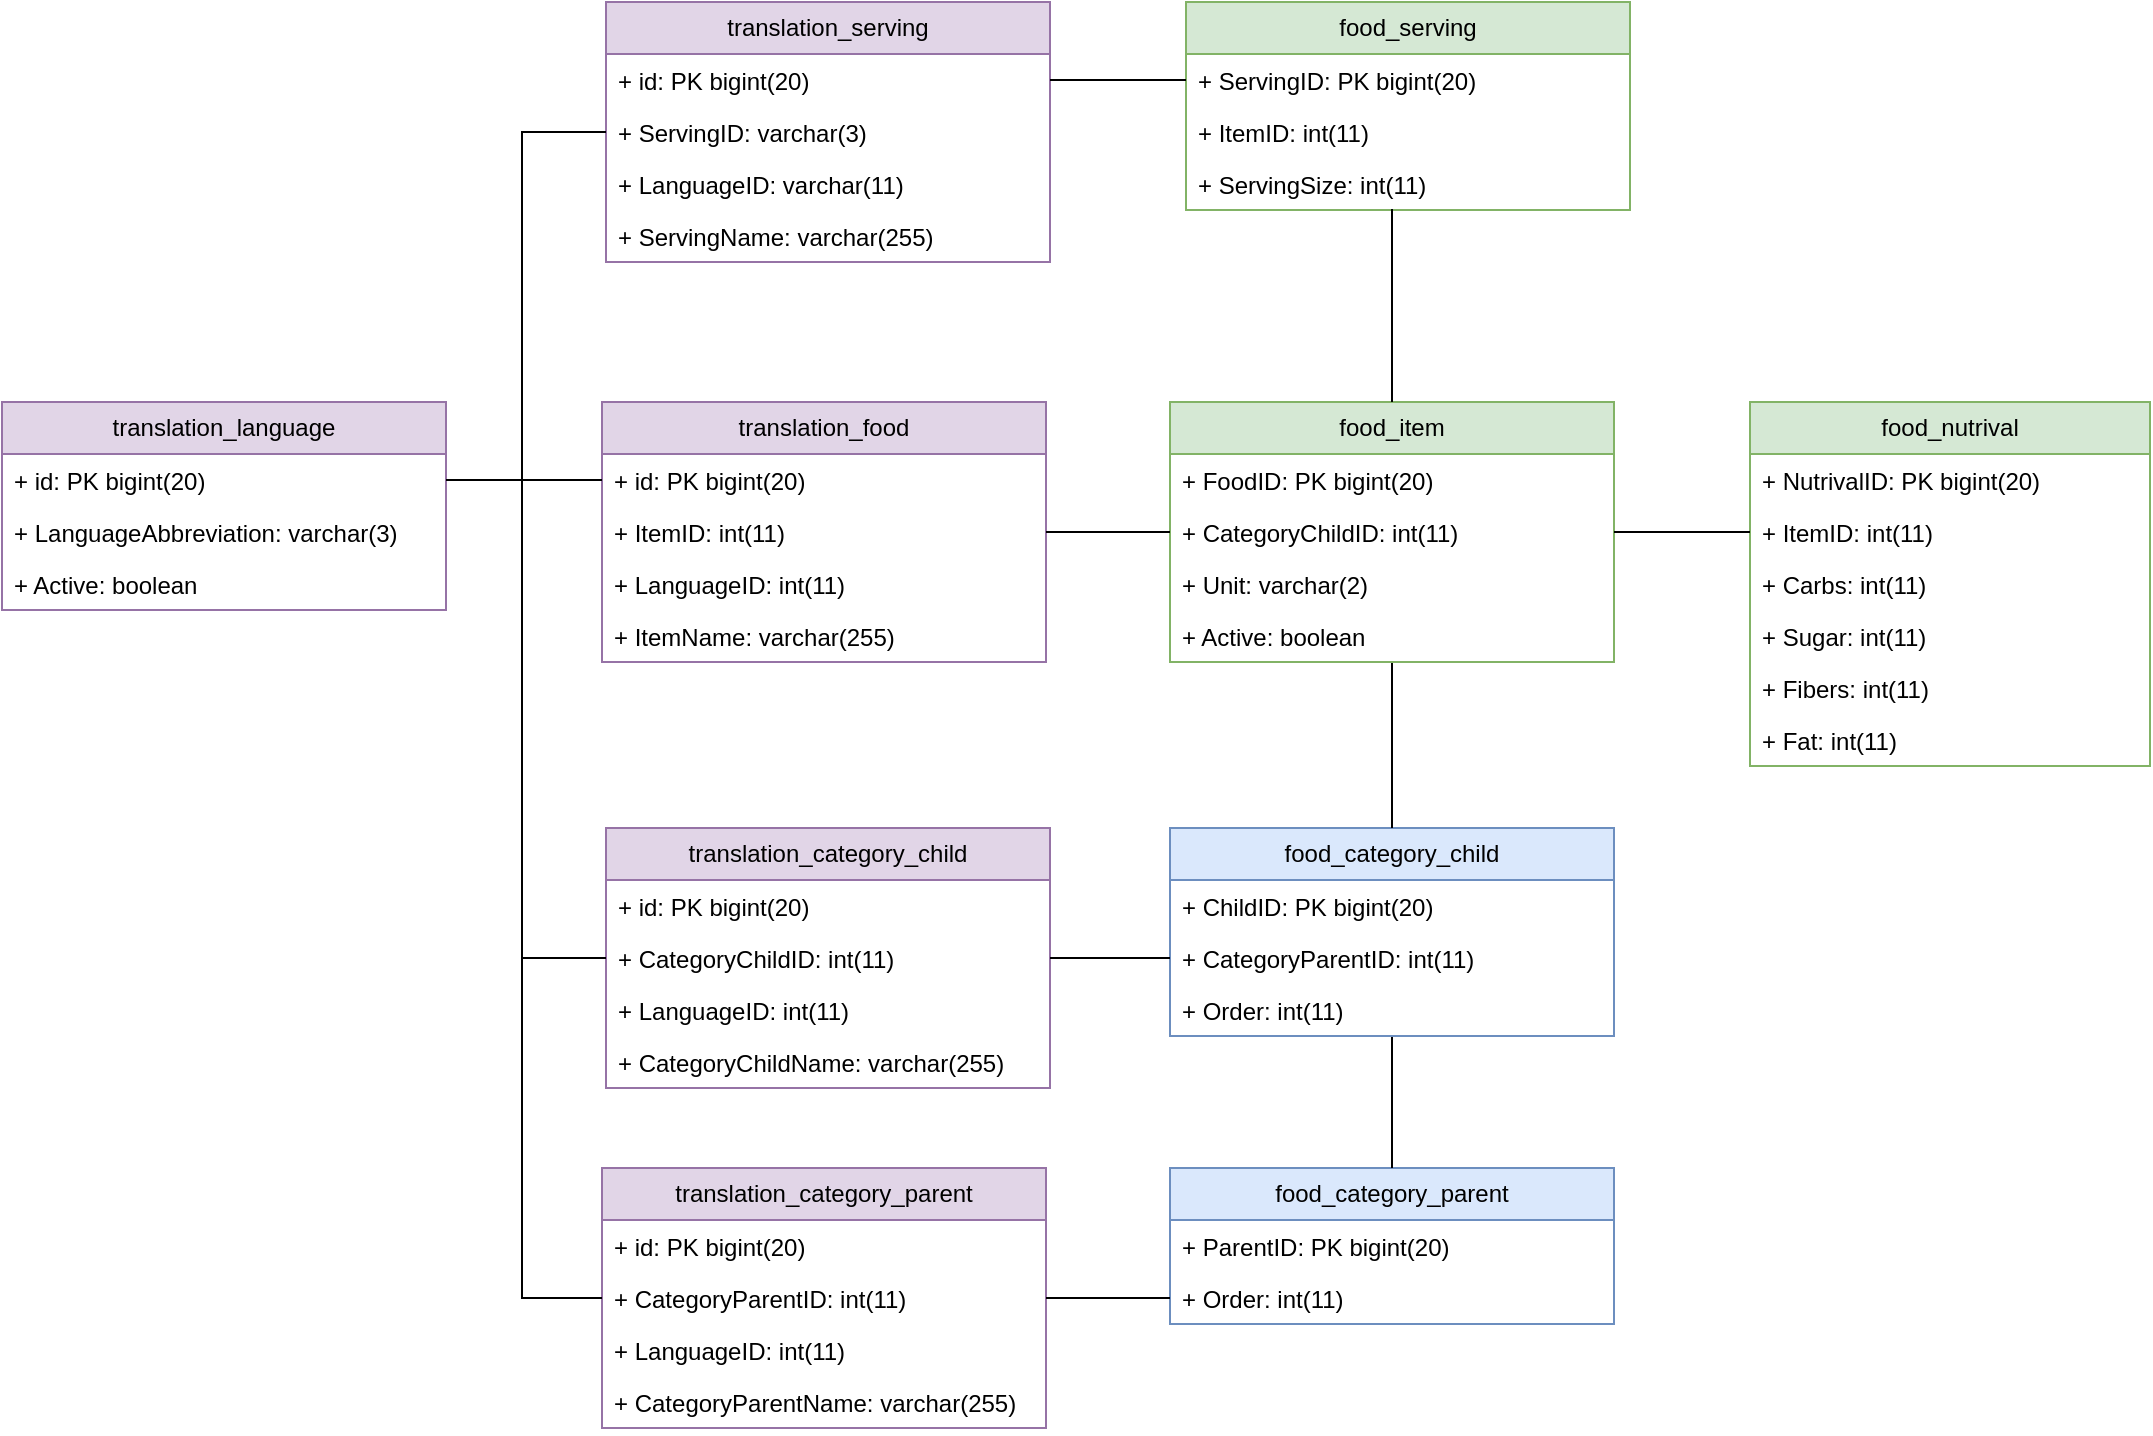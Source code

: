 <mxfile version="24.7.5">
  <diagram name="Seite-1" id="ydWubQW2dDIq5dxoWCUJ">
    <mxGraphModel dx="1114" dy="812" grid="1" gridSize="10" guides="1" tooltips="1" connect="1" arrows="1" fold="1" page="1" pageScale="1" pageWidth="1169" pageHeight="827" math="0" shadow="0">
      <root>
        <mxCell id="0" />
        <mxCell id="1" parent="0" />
        <mxCell id="YgQ5ptbPEw9sLz5xI5RD-92" value="food_category_parent" style="swimlane;fontStyle=0;childLayout=stackLayout;horizontal=1;startSize=26;fillColor=#dae8fc;horizontalStack=0;resizeParent=1;resizeParentMax=0;resizeLast=0;collapsible=1;marginBottom=0;whiteSpace=wrap;html=1;strokeColor=#6c8ebf;" parent="1" vertex="1">
          <mxGeometry x="614" y="773" width="222" height="78" as="geometry" />
        </mxCell>
        <mxCell id="YgQ5ptbPEw9sLz5xI5RD-93" value="+ ParentID: PK bigint(20)" style="text;strokeColor=none;fillColor=none;align=left;verticalAlign=top;spacingLeft=4;spacingRight=4;overflow=hidden;rotatable=0;points=[[0,0.5],[1,0.5]];portConstraint=eastwest;whiteSpace=wrap;html=1;" parent="YgQ5ptbPEw9sLz5xI5RD-92" vertex="1">
          <mxGeometry y="26" width="222" height="26" as="geometry" />
        </mxCell>
        <mxCell id="YgQ5ptbPEw9sLz5xI5RD-94" value="+ Order: int(11)" style="text;strokeColor=none;fillColor=none;align=left;verticalAlign=top;spacingLeft=4;spacingRight=4;overflow=hidden;rotatable=0;points=[[0,0.5],[1,0.5]];portConstraint=eastwest;whiteSpace=wrap;html=1;" parent="YgQ5ptbPEw9sLz5xI5RD-92" vertex="1">
          <mxGeometry y="52" width="222" height="26" as="geometry" />
        </mxCell>
        <mxCell id="YgQ5ptbPEw9sLz5xI5RD-226" style="edgeStyle=orthogonalEdgeStyle;rounded=0;orthogonalLoop=1;jettySize=auto;html=1;entryX=0.5;entryY=0;entryDx=0;entryDy=0;endArrow=none;endFill=0;" parent="1" source="YgQ5ptbPEw9sLz5xI5RD-96" target="YgQ5ptbPEw9sLz5xI5RD-92" edge="1">
          <mxGeometry relative="1" as="geometry" />
        </mxCell>
        <mxCell id="YgQ5ptbPEw9sLz5xI5RD-96" value="food_category_child" style="swimlane;fontStyle=0;childLayout=stackLayout;horizontal=1;startSize=26;fillColor=#dae8fc;horizontalStack=0;resizeParent=1;resizeParentMax=0;resizeLast=0;collapsible=1;marginBottom=0;whiteSpace=wrap;html=1;strokeColor=#6c8ebf;" parent="1" vertex="1">
          <mxGeometry x="614" y="603" width="222" height="104" as="geometry" />
        </mxCell>
        <mxCell id="YgQ5ptbPEw9sLz5xI5RD-97" value="+ ChildID: PK bigint(20)" style="text;strokeColor=none;fillColor=none;align=left;verticalAlign=top;spacingLeft=4;spacingRight=4;overflow=hidden;rotatable=0;points=[[0,0.5],[1,0.5]];portConstraint=eastwest;whiteSpace=wrap;html=1;" parent="YgQ5ptbPEw9sLz5xI5RD-96" vertex="1">
          <mxGeometry y="26" width="222" height="26" as="geometry" />
        </mxCell>
        <mxCell id="YgQ5ptbPEw9sLz5xI5RD-101" value="+ CategoryParentID: int(11)" style="text;strokeColor=none;fillColor=none;align=left;verticalAlign=top;spacingLeft=4;spacingRight=4;overflow=hidden;rotatable=0;points=[[0,0.5],[1,0.5]];portConstraint=eastwest;whiteSpace=wrap;html=1;" parent="YgQ5ptbPEw9sLz5xI5RD-96" vertex="1">
          <mxGeometry y="52" width="222" height="26" as="geometry" />
        </mxCell>
        <mxCell id="YgQ5ptbPEw9sLz5xI5RD-98" value="+ Order: int(11)" style="text;strokeColor=none;fillColor=none;align=left;verticalAlign=top;spacingLeft=4;spacingRight=4;overflow=hidden;rotatable=0;points=[[0,0.5],[1,0.5]];portConstraint=eastwest;whiteSpace=wrap;html=1;" parent="YgQ5ptbPEw9sLz5xI5RD-96" vertex="1">
          <mxGeometry y="78" width="222" height="26" as="geometry" />
        </mxCell>
        <mxCell id="YgQ5ptbPEw9sLz5xI5RD-225" style="edgeStyle=orthogonalEdgeStyle;rounded=0;orthogonalLoop=1;jettySize=auto;html=1;entryX=0.5;entryY=0;entryDx=0;entryDy=0;endArrow=none;endFill=0;" parent="1" source="YgQ5ptbPEw9sLz5xI5RD-105" target="YgQ5ptbPEw9sLz5xI5RD-96" edge="1">
          <mxGeometry relative="1" as="geometry" />
        </mxCell>
        <mxCell id="YgQ5ptbPEw9sLz5xI5RD-105" value="food_item" style="swimlane;fontStyle=0;childLayout=stackLayout;horizontal=1;startSize=26;fillColor=#d5e8d4;horizontalStack=0;resizeParent=1;resizeParentMax=0;resizeLast=0;collapsible=1;marginBottom=0;whiteSpace=wrap;html=1;strokeColor=#82b366;" parent="1" vertex="1">
          <mxGeometry x="614" y="390" width="222" height="130" as="geometry" />
        </mxCell>
        <mxCell id="YgQ5ptbPEw9sLz5xI5RD-106" value="+ FoodID: PK bigint(20)" style="text;strokeColor=none;fillColor=none;align=left;verticalAlign=top;spacingLeft=4;spacingRight=4;overflow=hidden;rotatable=0;points=[[0,0.5],[1,0.5]];portConstraint=eastwest;whiteSpace=wrap;html=1;" parent="YgQ5ptbPEw9sLz5xI5RD-105" vertex="1">
          <mxGeometry y="26" width="222" height="26" as="geometry" />
        </mxCell>
        <mxCell id="YgQ5ptbPEw9sLz5xI5RD-107" value="+ CategoryChildID: int(11)" style="text;strokeColor=none;fillColor=none;align=left;verticalAlign=top;spacingLeft=4;spacingRight=4;overflow=hidden;rotatable=0;points=[[0,0.5],[1,0.5]];portConstraint=eastwest;whiteSpace=wrap;html=1;" parent="YgQ5ptbPEw9sLz5xI5RD-105" vertex="1">
          <mxGeometry y="52" width="222" height="26" as="geometry" />
        </mxCell>
        <mxCell id="YgQ5ptbPEw9sLz5xI5RD-202" value="+ Unit: varchar(2)" style="text;strokeColor=none;fillColor=none;align=left;verticalAlign=top;spacingLeft=4;spacingRight=4;overflow=hidden;rotatable=0;points=[[0,0.5],[1,0.5]];portConstraint=eastwest;whiteSpace=wrap;html=1;" parent="YgQ5ptbPEw9sLz5xI5RD-105" vertex="1">
          <mxGeometry y="78" width="222" height="26" as="geometry" />
        </mxCell>
        <mxCell id="YgQ5ptbPEw9sLz5xI5RD-109" value="+ Active: boolean" style="text;strokeColor=none;fillColor=none;align=left;verticalAlign=top;spacingLeft=4;spacingRight=4;overflow=hidden;rotatable=0;points=[[0,0.5],[1,0.5]];portConstraint=eastwest;whiteSpace=wrap;html=1;" parent="YgQ5ptbPEw9sLz5xI5RD-105" vertex="1">
          <mxGeometry y="104" width="222" height="26" as="geometry" />
        </mxCell>
        <mxCell id="YgQ5ptbPEw9sLz5xI5RD-113" value="food_nutrival" style="swimlane;fontStyle=0;childLayout=stackLayout;horizontal=1;startSize=26;fillColor=#d5e8d4;horizontalStack=0;resizeParent=1;resizeParentMax=0;resizeLast=0;collapsible=1;marginBottom=0;whiteSpace=wrap;html=1;strokeColor=#82b366;" parent="1" vertex="1">
          <mxGeometry x="904" y="390" width="200" height="182" as="geometry" />
        </mxCell>
        <mxCell id="YgQ5ptbPEw9sLz5xI5RD-114" value="+ NutrivalID: PK bigint(20)" style="text;strokeColor=none;fillColor=none;align=left;verticalAlign=top;spacingLeft=4;spacingRight=4;overflow=hidden;rotatable=0;points=[[0,0.5],[1,0.5]];portConstraint=eastwest;whiteSpace=wrap;html=1;" parent="YgQ5ptbPEw9sLz5xI5RD-113" vertex="1">
          <mxGeometry y="26" width="200" height="26" as="geometry" />
        </mxCell>
        <mxCell id="YgQ5ptbPEw9sLz5xI5RD-115" value="+ ItemID: int(11)" style="text;strokeColor=none;fillColor=none;align=left;verticalAlign=top;spacingLeft=4;spacingRight=4;overflow=hidden;rotatable=0;points=[[0,0.5],[1,0.5]];portConstraint=eastwest;whiteSpace=wrap;html=1;" parent="YgQ5ptbPEw9sLz5xI5RD-113" vertex="1">
          <mxGeometry y="52" width="200" height="26" as="geometry" />
        </mxCell>
        <mxCell id="YgQ5ptbPEw9sLz5xI5RD-116" value="+ Carbs: int(11)" style="text;strokeColor=none;fillColor=none;align=left;verticalAlign=top;spacingLeft=4;spacingRight=4;overflow=hidden;rotatable=0;points=[[0,0.5],[1,0.5]];portConstraint=eastwest;whiteSpace=wrap;html=1;" parent="YgQ5ptbPEw9sLz5xI5RD-113" vertex="1">
          <mxGeometry y="78" width="200" height="26" as="geometry" />
        </mxCell>
        <mxCell id="YgQ5ptbPEw9sLz5xI5RD-129" value="+ Sugar: int(11)" style="text;strokeColor=none;fillColor=none;align=left;verticalAlign=top;spacingLeft=4;spacingRight=4;overflow=hidden;rotatable=0;points=[[0,0.5],[1,0.5]];portConstraint=eastwest;whiteSpace=wrap;html=1;" parent="YgQ5ptbPEw9sLz5xI5RD-113" vertex="1">
          <mxGeometry y="104" width="200" height="26" as="geometry" />
        </mxCell>
        <mxCell id="YgQ5ptbPEw9sLz5xI5RD-130" value="+ Fibers: int(11)" style="text;strokeColor=none;fillColor=none;align=left;verticalAlign=top;spacingLeft=4;spacingRight=4;overflow=hidden;rotatable=0;points=[[0,0.5],[1,0.5]];portConstraint=eastwest;whiteSpace=wrap;html=1;" parent="YgQ5ptbPEw9sLz5xI5RD-113" vertex="1">
          <mxGeometry y="130" width="200" height="26" as="geometry" />
        </mxCell>
        <mxCell id="YgQ5ptbPEw9sLz5xI5RD-131" value="+ Fat: int(11)" style="text;strokeColor=none;fillColor=none;align=left;verticalAlign=top;spacingLeft=4;spacingRight=4;overflow=hidden;rotatable=0;points=[[0,0.5],[1,0.5]];portConstraint=eastwest;whiteSpace=wrap;html=1;" parent="YgQ5ptbPEw9sLz5xI5RD-113" vertex="1">
          <mxGeometry y="156" width="200" height="26" as="geometry" />
        </mxCell>
        <mxCell id="YgQ5ptbPEw9sLz5xI5RD-134" value="food_serving" style="swimlane;fontStyle=0;childLayout=stackLayout;horizontal=1;startSize=26;fillColor=#d5e8d4;horizontalStack=0;resizeParent=1;resizeParentMax=0;resizeLast=0;collapsible=1;marginBottom=0;whiteSpace=wrap;html=1;strokeColor=#82b366;" parent="1" vertex="1">
          <mxGeometry x="622" y="190" width="222" height="104" as="geometry" />
        </mxCell>
        <mxCell id="YgQ5ptbPEw9sLz5xI5RD-135" value="+ ServingID: PK bigint(20)" style="text;strokeColor=none;fillColor=none;align=left;verticalAlign=top;spacingLeft=4;spacingRight=4;overflow=hidden;rotatable=0;points=[[0,0.5],[1,0.5]];portConstraint=eastwest;whiteSpace=wrap;html=1;" parent="YgQ5ptbPEw9sLz5xI5RD-134" vertex="1">
          <mxGeometry y="26" width="222" height="26" as="geometry" />
        </mxCell>
        <mxCell id="YgQ5ptbPEw9sLz5xI5RD-241" value="+ ItemID: int(11)" style="text;strokeColor=none;fillColor=none;align=left;verticalAlign=top;spacingLeft=4;spacingRight=4;overflow=hidden;rotatable=0;points=[[0,0.5],[1,0.5]];portConstraint=eastwest;whiteSpace=wrap;html=1;" parent="YgQ5ptbPEw9sLz5xI5RD-134" vertex="1">
          <mxGeometry y="52" width="222" height="26" as="geometry" />
        </mxCell>
        <mxCell id="YgQ5ptbPEw9sLz5xI5RD-146" value="+ ServingSize: int(11)" style="text;strokeColor=none;fillColor=none;align=left;verticalAlign=top;spacingLeft=4;spacingRight=4;overflow=hidden;rotatable=0;points=[[0,0.5],[1,0.5]];portConstraint=eastwest;whiteSpace=wrap;html=1;" parent="YgQ5ptbPEw9sLz5xI5RD-134" vertex="1">
          <mxGeometry y="78" width="222" height="26" as="geometry" />
        </mxCell>
        <mxCell id="YgQ5ptbPEw9sLz5xI5RD-140" value="translation_serving" style="swimlane;fontStyle=0;childLayout=stackLayout;horizontal=1;startSize=26;fillColor=#e1d5e7;horizontalStack=0;resizeParent=1;resizeParentMax=0;resizeLast=0;collapsible=1;marginBottom=0;whiteSpace=wrap;html=1;strokeColor=#9673a6;" parent="1" vertex="1">
          <mxGeometry x="332" y="190" width="222" height="130" as="geometry" />
        </mxCell>
        <mxCell id="YgQ5ptbPEw9sLz5xI5RD-141" value="+ id: PK bigint(20)" style="text;strokeColor=none;fillColor=none;align=left;verticalAlign=top;spacingLeft=4;spacingRight=4;overflow=hidden;rotatable=0;points=[[0,0.5],[1,0.5]];portConstraint=eastwest;whiteSpace=wrap;html=1;" parent="YgQ5ptbPEw9sLz5xI5RD-140" vertex="1">
          <mxGeometry y="26" width="222" height="26" as="geometry" />
        </mxCell>
        <mxCell id="YgQ5ptbPEw9sLz5xI5RD-189" value="+ ServingID: varchar(3)" style="text;strokeColor=none;fillColor=none;align=left;verticalAlign=top;spacingLeft=4;spacingRight=4;overflow=hidden;rotatable=0;points=[[0,0.5],[1,0.5]];portConstraint=eastwest;whiteSpace=wrap;html=1;" parent="YgQ5ptbPEw9sLz5xI5RD-140" vertex="1">
          <mxGeometry y="52" width="222" height="26" as="geometry" />
        </mxCell>
        <mxCell id="YgQ5ptbPEw9sLz5xI5RD-145" value="+ LanguageID: varchar(11)" style="text;strokeColor=none;fillColor=none;align=left;verticalAlign=top;spacingLeft=4;spacingRight=4;overflow=hidden;rotatable=0;points=[[0,0.5],[1,0.5]];portConstraint=eastwest;whiteSpace=wrap;html=1;" parent="YgQ5ptbPEw9sLz5xI5RD-140" vertex="1">
          <mxGeometry y="78" width="222" height="26" as="geometry" />
        </mxCell>
        <mxCell id="YgQ5ptbPEw9sLz5xI5RD-143" value="+ ServingName: varchar(255)" style="text;strokeColor=none;fillColor=none;align=left;verticalAlign=top;spacingLeft=4;spacingRight=4;overflow=hidden;rotatable=0;points=[[0,0.5],[1,0.5]];portConstraint=eastwest;whiteSpace=wrap;html=1;" parent="YgQ5ptbPEw9sLz5xI5RD-140" vertex="1">
          <mxGeometry y="104" width="222" height="26" as="geometry" />
        </mxCell>
        <mxCell id="YgQ5ptbPEw9sLz5xI5RD-157" value="translation_food" style="swimlane;fontStyle=0;childLayout=stackLayout;horizontal=1;startSize=26;fillColor=#e1d5e7;horizontalStack=0;resizeParent=1;resizeParentMax=0;resizeLast=0;collapsible=1;marginBottom=0;whiteSpace=wrap;html=1;strokeColor=#9673a6;" parent="1" vertex="1">
          <mxGeometry x="330" y="390" width="222" height="130" as="geometry" />
        </mxCell>
        <mxCell id="YgQ5ptbPEw9sLz5xI5RD-158" value="+ id: PK bigint(20)" style="text;strokeColor=none;fillColor=none;align=left;verticalAlign=top;spacingLeft=4;spacingRight=4;overflow=hidden;rotatable=0;points=[[0,0.5],[1,0.5]];portConstraint=eastwest;whiteSpace=wrap;html=1;" parent="YgQ5ptbPEw9sLz5xI5RD-157" vertex="1">
          <mxGeometry y="26" width="222" height="26" as="geometry" />
        </mxCell>
        <mxCell id="YgQ5ptbPEw9sLz5xI5RD-167" value="+ ItemID: int(11)" style="text;strokeColor=none;fillColor=none;align=left;verticalAlign=top;spacingLeft=4;spacingRight=4;overflow=hidden;rotatable=0;points=[[0,0.5],[1,0.5]];portConstraint=eastwest;whiteSpace=wrap;html=1;" parent="YgQ5ptbPEw9sLz5xI5RD-157" vertex="1">
          <mxGeometry y="52" width="222" height="26" as="geometry" />
        </mxCell>
        <mxCell id="YgQ5ptbPEw9sLz5xI5RD-159" value="+ LanguageID: int(11)" style="text;strokeColor=none;fillColor=none;align=left;verticalAlign=top;spacingLeft=4;spacingRight=4;overflow=hidden;rotatable=0;points=[[0,0.5],[1,0.5]];portConstraint=eastwest;whiteSpace=wrap;html=1;" parent="YgQ5ptbPEw9sLz5xI5RD-157" vertex="1">
          <mxGeometry y="78" width="222" height="26" as="geometry" />
        </mxCell>
        <mxCell id="YgQ5ptbPEw9sLz5xI5RD-160" value="+ ItemName: varchar(255)" style="text;strokeColor=none;fillColor=none;align=left;verticalAlign=top;spacingLeft=4;spacingRight=4;overflow=hidden;rotatable=0;points=[[0,0.5],[1,0.5]];portConstraint=eastwest;whiteSpace=wrap;html=1;" parent="YgQ5ptbPEw9sLz5xI5RD-157" vertex="1">
          <mxGeometry y="104" width="222" height="26" as="geometry" />
        </mxCell>
        <mxCell id="YgQ5ptbPEw9sLz5xI5RD-169" value="translation_category_child" style="swimlane;fontStyle=0;childLayout=stackLayout;horizontal=1;startSize=26;fillColor=#e1d5e7;horizontalStack=0;resizeParent=1;resizeParentMax=0;resizeLast=0;collapsible=1;marginBottom=0;whiteSpace=wrap;html=1;strokeColor=#9673a6;" parent="1" vertex="1">
          <mxGeometry x="332" y="603" width="222" height="130" as="geometry" />
        </mxCell>
        <mxCell id="YgQ5ptbPEw9sLz5xI5RD-170" value="+ id: PK bigint(20)" style="text;strokeColor=none;fillColor=none;align=left;verticalAlign=top;spacingLeft=4;spacingRight=4;overflow=hidden;rotatable=0;points=[[0,0.5],[1,0.5]];portConstraint=eastwest;whiteSpace=wrap;html=1;" parent="YgQ5ptbPEw9sLz5xI5RD-169" vertex="1">
          <mxGeometry y="26" width="222" height="26" as="geometry" />
        </mxCell>
        <mxCell id="YgQ5ptbPEw9sLz5xI5RD-171" value="+ CategoryChildID: int(11)" style="text;strokeColor=none;fillColor=none;align=left;verticalAlign=top;spacingLeft=4;spacingRight=4;overflow=hidden;rotatable=0;points=[[0,0.5],[1,0.5]];portConstraint=eastwest;whiteSpace=wrap;html=1;" parent="YgQ5ptbPEw9sLz5xI5RD-169" vertex="1">
          <mxGeometry y="52" width="222" height="26" as="geometry" />
        </mxCell>
        <mxCell id="YgQ5ptbPEw9sLz5xI5RD-172" value="+ LanguageID: int(11)" style="text;strokeColor=none;fillColor=none;align=left;verticalAlign=top;spacingLeft=4;spacingRight=4;overflow=hidden;rotatable=0;points=[[0,0.5],[1,0.5]];portConstraint=eastwest;whiteSpace=wrap;html=1;" parent="YgQ5ptbPEw9sLz5xI5RD-169" vertex="1">
          <mxGeometry y="78" width="222" height="26" as="geometry" />
        </mxCell>
        <mxCell id="YgQ5ptbPEw9sLz5xI5RD-173" value="+ CategoryChildName: varchar(255)" style="text;strokeColor=none;fillColor=none;align=left;verticalAlign=top;spacingLeft=4;spacingRight=4;overflow=hidden;rotatable=0;points=[[0,0.5],[1,0.5]];portConstraint=eastwest;whiteSpace=wrap;html=1;" parent="YgQ5ptbPEw9sLz5xI5RD-169" vertex="1">
          <mxGeometry y="104" width="222" height="26" as="geometry" />
        </mxCell>
        <mxCell id="YgQ5ptbPEw9sLz5xI5RD-177" value="translation_category_parent" style="swimlane;fontStyle=0;childLayout=stackLayout;horizontal=1;startSize=26;fillColor=#e1d5e7;horizontalStack=0;resizeParent=1;resizeParentMax=0;resizeLast=0;collapsible=1;marginBottom=0;whiteSpace=wrap;html=1;strokeColor=#9673a6;" parent="1" vertex="1">
          <mxGeometry x="330" y="773" width="222" height="130" as="geometry" />
        </mxCell>
        <mxCell id="YgQ5ptbPEw9sLz5xI5RD-178" value="+ id: PK bigint(20)" style="text;strokeColor=none;fillColor=none;align=left;verticalAlign=top;spacingLeft=4;spacingRight=4;overflow=hidden;rotatable=0;points=[[0,0.5],[1,0.5]];portConstraint=eastwest;whiteSpace=wrap;html=1;" parent="YgQ5ptbPEw9sLz5xI5RD-177" vertex="1">
          <mxGeometry y="26" width="222" height="26" as="geometry" />
        </mxCell>
        <mxCell id="YgQ5ptbPEw9sLz5xI5RD-179" value="+ CategoryParentID: int(11)" style="text;strokeColor=none;fillColor=none;align=left;verticalAlign=top;spacingLeft=4;spacingRight=4;overflow=hidden;rotatable=0;points=[[0,0.5],[1,0.5]];portConstraint=eastwest;whiteSpace=wrap;html=1;" parent="YgQ5ptbPEw9sLz5xI5RD-177" vertex="1">
          <mxGeometry y="52" width="222" height="26" as="geometry" />
        </mxCell>
        <mxCell id="YgQ5ptbPEw9sLz5xI5RD-180" value="+ LanguageID: int(11)" style="text;strokeColor=none;fillColor=none;align=left;verticalAlign=top;spacingLeft=4;spacingRight=4;overflow=hidden;rotatable=0;points=[[0,0.5],[1,0.5]];portConstraint=eastwest;whiteSpace=wrap;html=1;" parent="YgQ5ptbPEw9sLz5xI5RD-177" vertex="1">
          <mxGeometry y="78" width="222" height="26" as="geometry" />
        </mxCell>
        <mxCell id="YgQ5ptbPEw9sLz5xI5RD-181" value="+ CategoryParentName: varchar(255)" style="text;strokeColor=none;fillColor=none;align=left;verticalAlign=top;spacingLeft=4;spacingRight=4;overflow=hidden;rotatable=0;points=[[0,0.5],[1,0.5]];portConstraint=eastwest;whiteSpace=wrap;html=1;" parent="YgQ5ptbPEw9sLz5xI5RD-177" vertex="1">
          <mxGeometry y="104" width="222" height="26" as="geometry" />
        </mxCell>
        <mxCell id="YgQ5ptbPEw9sLz5xI5RD-218" style="edgeStyle=orthogonalEdgeStyle;rounded=0;orthogonalLoop=1;jettySize=auto;html=1;entryX=0;entryY=0.5;entryDx=0;entryDy=0;endArrow=none;endFill=0;" parent="1" source="YgQ5ptbPEw9sLz5xI5RD-167" target="YgQ5ptbPEw9sLz5xI5RD-107" edge="1">
          <mxGeometry relative="1" as="geometry" />
        </mxCell>
        <mxCell id="YgQ5ptbPEw9sLz5xI5RD-221" style="edgeStyle=orthogonalEdgeStyle;rounded=0;orthogonalLoop=1;jettySize=auto;html=1;entryX=1;entryY=0.5;entryDx=0;entryDy=0;endArrow=none;endFill=0;" parent="1" source="YgQ5ptbPEw9sLz5xI5RD-135" target="YgQ5ptbPEw9sLz5xI5RD-141" edge="1">
          <mxGeometry relative="1" as="geometry" />
        </mxCell>
        <mxCell id="YgQ5ptbPEw9sLz5xI5RD-224" style="edgeStyle=orthogonalEdgeStyle;rounded=0;orthogonalLoop=1;jettySize=auto;html=1;entryX=1;entryY=0.5;entryDx=0;entryDy=0;endArrow=none;endFill=0;" parent="1" source="YgQ5ptbPEw9sLz5xI5RD-115" target="YgQ5ptbPEw9sLz5xI5RD-107" edge="1">
          <mxGeometry relative="1" as="geometry" />
        </mxCell>
        <mxCell id="YgQ5ptbPEw9sLz5xI5RD-227" style="edgeStyle=orthogonalEdgeStyle;rounded=0;orthogonalLoop=1;jettySize=auto;html=1;entryX=1;entryY=0.5;entryDx=0;entryDy=0;endArrow=none;endFill=0;" parent="1" source="YgQ5ptbPEw9sLz5xI5RD-101" target="YgQ5ptbPEw9sLz5xI5RD-171" edge="1">
          <mxGeometry relative="1" as="geometry" />
        </mxCell>
        <mxCell id="YgQ5ptbPEw9sLz5xI5RD-228" style="edgeStyle=orthogonalEdgeStyle;rounded=0;orthogonalLoop=1;jettySize=auto;html=1;entryX=1;entryY=0.5;entryDx=0;entryDy=0;endArrow=none;endFill=0;" parent="1" source="YgQ5ptbPEw9sLz5xI5RD-94" target="YgQ5ptbPEw9sLz5xI5RD-179" edge="1">
          <mxGeometry relative="1" as="geometry" />
        </mxCell>
        <mxCell id="YgQ5ptbPEw9sLz5xI5RD-231" value="translation_language" style="swimlane;fontStyle=0;childLayout=stackLayout;horizontal=1;startSize=26;fillColor=#e1d5e7;horizontalStack=0;resizeParent=1;resizeParentMax=0;resizeLast=0;collapsible=1;marginBottom=0;whiteSpace=wrap;html=1;strokeColor=#9673a6;" parent="1" vertex="1">
          <mxGeometry x="30" y="390" width="222" height="104" as="geometry" />
        </mxCell>
        <mxCell id="YgQ5ptbPEw9sLz5xI5RD-232" value="+ id: PK bigint(20)" style="text;strokeColor=none;fillColor=none;align=left;verticalAlign=top;spacingLeft=4;spacingRight=4;overflow=hidden;rotatable=0;points=[[0,0.5],[1,0.5]];portConstraint=eastwest;whiteSpace=wrap;html=1;" parent="YgQ5ptbPEw9sLz5xI5RD-231" vertex="1">
          <mxGeometry y="26" width="222" height="26" as="geometry" />
        </mxCell>
        <mxCell id="YgQ5ptbPEw9sLz5xI5RD-234" value="+ LanguageAbbreviation: varchar(3)" style="text;strokeColor=none;fillColor=none;align=left;verticalAlign=top;spacingLeft=4;spacingRight=4;overflow=hidden;rotatable=0;points=[[0,0.5],[1,0.5]];portConstraint=eastwest;whiteSpace=wrap;html=1;" parent="YgQ5ptbPEw9sLz5xI5RD-231" vertex="1">
          <mxGeometry y="52" width="222" height="26" as="geometry" />
        </mxCell>
        <mxCell id="TtbulSjLDGqjiXjrDQOC-1" value="+ Active: boolean" style="text;strokeColor=none;fillColor=none;align=left;verticalAlign=top;spacingLeft=4;spacingRight=4;overflow=hidden;rotatable=0;points=[[0,0.5],[1,0.5]];portConstraint=eastwest;whiteSpace=wrap;html=1;" vertex="1" parent="YgQ5ptbPEw9sLz5xI5RD-231">
          <mxGeometry y="78" width="222" height="26" as="geometry" />
        </mxCell>
        <mxCell id="YgQ5ptbPEw9sLz5xI5RD-236" style="edgeStyle=orthogonalEdgeStyle;rounded=0;orthogonalLoop=1;jettySize=auto;html=1;entryX=1;entryY=0.5;entryDx=0;entryDy=0;endArrow=none;endFill=0;" parent="1" source="YgQ5ptbPEw9sLz5xI5RD-158" target="YgQ5ptbPEw9sLz5xI5RD-232" edge="1">
          <mxGeometry relative="1" as="geometry" />
        </mxCell>
        <mxCell id="YgQ5ptbPEw9sLz5xI5RD-237" style="edgeStyle=orthogonalEdgeStyle;rounded=0;orthogonalLoop=1;jettySize=auto;html=1;entryX=1;entryY=0.5;entryDx=0;entryDy=0;endArrow=none;endFill=0;exitX=0;exitY=0.5;exitDx=0;exitDy=0;" parent="1" source="YgQ5ptbPEw9sLz5xI5RD-189" target="YgQ5ptbPEw9sLz5xI5RD-232" edge="1">
          <mxGeometry relative="1" as="geometry">
            <Array as="points">
              <mxPoint x="290" y="255" />
              <mxPoint x="290" y="429" />
            </Array>
          </mxGeometry>
        </mxCell>
        <mxCell id="YgQ5ptbPEw9sLz5xI5RD-239" style="edgeStyle=orthogonalEdgeStyle;rounded=0;orthogonalLoop=1;jettySize=auto;html=1;entryX=1;entryY=0.5;entryDx=0;entryDy=0;endArrow=none;endFill=0;" parent="1" source="YgQ5ptbPEw9sLz5xI5RD-171" target="YgQ5ptbPEw9sLz5xI5RD-232" edge="1">
          <mxGeometry relative="1" as="geometry">
            <Array as="points">
              <mxPoint x="290" y="668" />
              <mxPoint x="290" y="429" />
            </Array>
          </mxGeometry>
        </mxCell>
        <mxCell id="YgQ5ptbPEw9sLz5xI5RD-240" style="edgeStyle=orthogonalEdgeStyle;rounded=0;orthogonalLoop=1;jettySize=auto;html=1;entryX=1;entryY=0.5;entryDx=0;entryDy=0;endArrow=none;endFill=0;" parent="1" source="YgQ5ptbPEw9sLz5xI5RD-179" target="YgQ5ptbPEw9sLz5xI5RD-232" edge="1">
          <mxGeometry relative="1" as="geometry">
            <Array as="points">
              <mxPoint x="290" y="838" />
              <mxPoint x="290" y="429" />
            </Array>
          </mxGeometry>
        </mxCell>
        <mxCell id="TtbulSjLDGqjiXjrDQOC-2" style="edgeStyle=orthogonalEdgeStyle;rounded=0;orthogonalLoop=1;jettySize=auto;html=1;entryX=0.464;entryY=0.981;entryDx=0;entryDy=0;entryPerimeter=0;endArrow=none;endFill=0;" edge="1" parent="1" source="YgQ5ptbPEw9sLz5xI5RD-105" target="YgQ5ptbPEw9sLz5xI5RD-146">
          <mxGeometry relative="1" as="geometry" />
        </mxCell>
      </root>
    </mxGraphModel>
  </diagram>
</mxfile>
